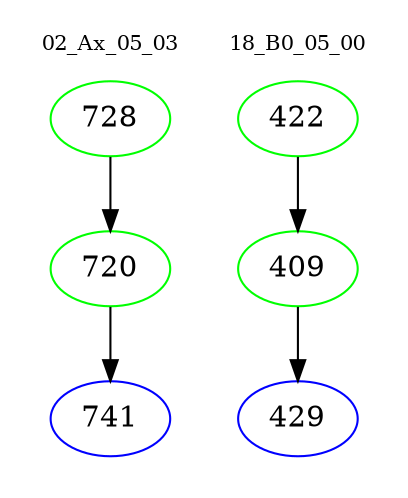 digraph{
subgraph cluster_0 {
color = white
label = "02_Ax_05_03";
fontsize=10;
T0_728 [label="728", color="green"]
T0_728 -> T0_720 [color="black"]
T0_720 [label="720", color="green"]
T0_720 -> T0_741 [color="black"]
T0_741 [label="741", color="blue"]
}
subgraph cluster_1 {
color = white
label = "18_B0_05_00";
fontsize=10;
T1_422 [label="422", color="green"]
T1_422 -> T1_409 [color="black"]
T1_409 [label="409", color="green"]
T1_409 -> T1_429 [color="black"]
T1_429 [label="429", color="blue"]
}
}
